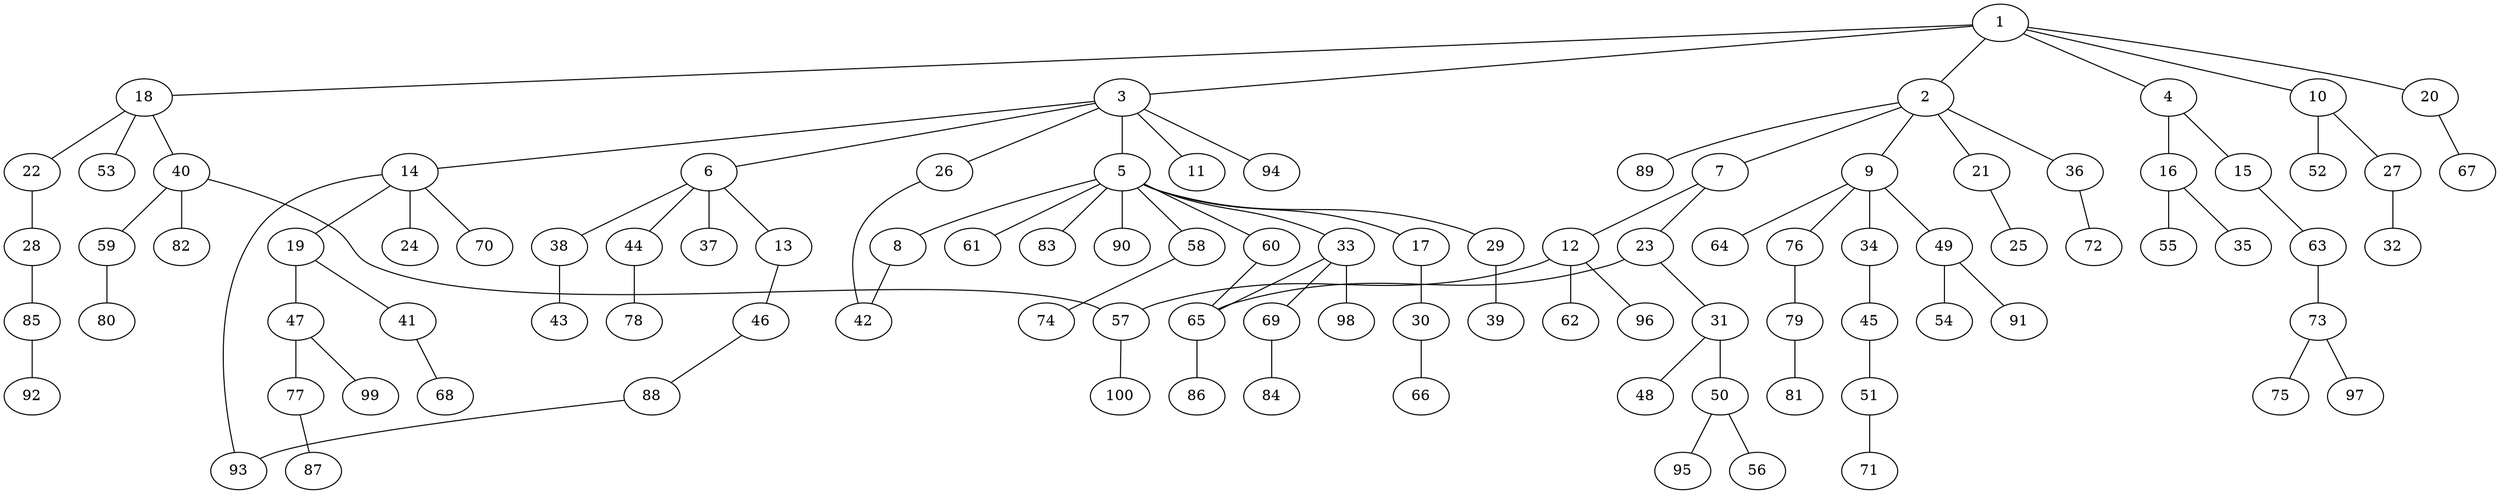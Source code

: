 graph graphname {1--2
1--3
1--4
1--10
1--18
1--20
2--7
2--9
2--21
2--36
2--89
3--5
3--6
3--11
3--14
3--26
3--94
4--15
4--16
5--8
5--17
5--29
5--33
5--58
5--60
5--61
5--83
5--90
6--13
6--37
6--38
6--44
7--12
7--23
8--42
9--34
9--49
9--64
9--76
10--27
10--52
12--57
12--62
12--96
13--46
14--19
14--24
14--70
14--93
15--63
16--35
16--55
17--30
18--22
18--40
18--53
19--41
19--47
20--67
21--25
22--28
23--31
23--65
26--42
27--32
28--85
29--39
30--66
31--48
31--50
33--65
33--69
33--98
34--45
36--72
38--43
40--57
40--59
40--82
41--68
44--78
45--51
46--88
47--77
47--99
49--54
49--91
50--56
50--95
51--71
57--100
58--74
59--80
60--65
63--73
65--86
69--84
73--75
73--97
76--79
77--87
79--81
85--92
88--93
}